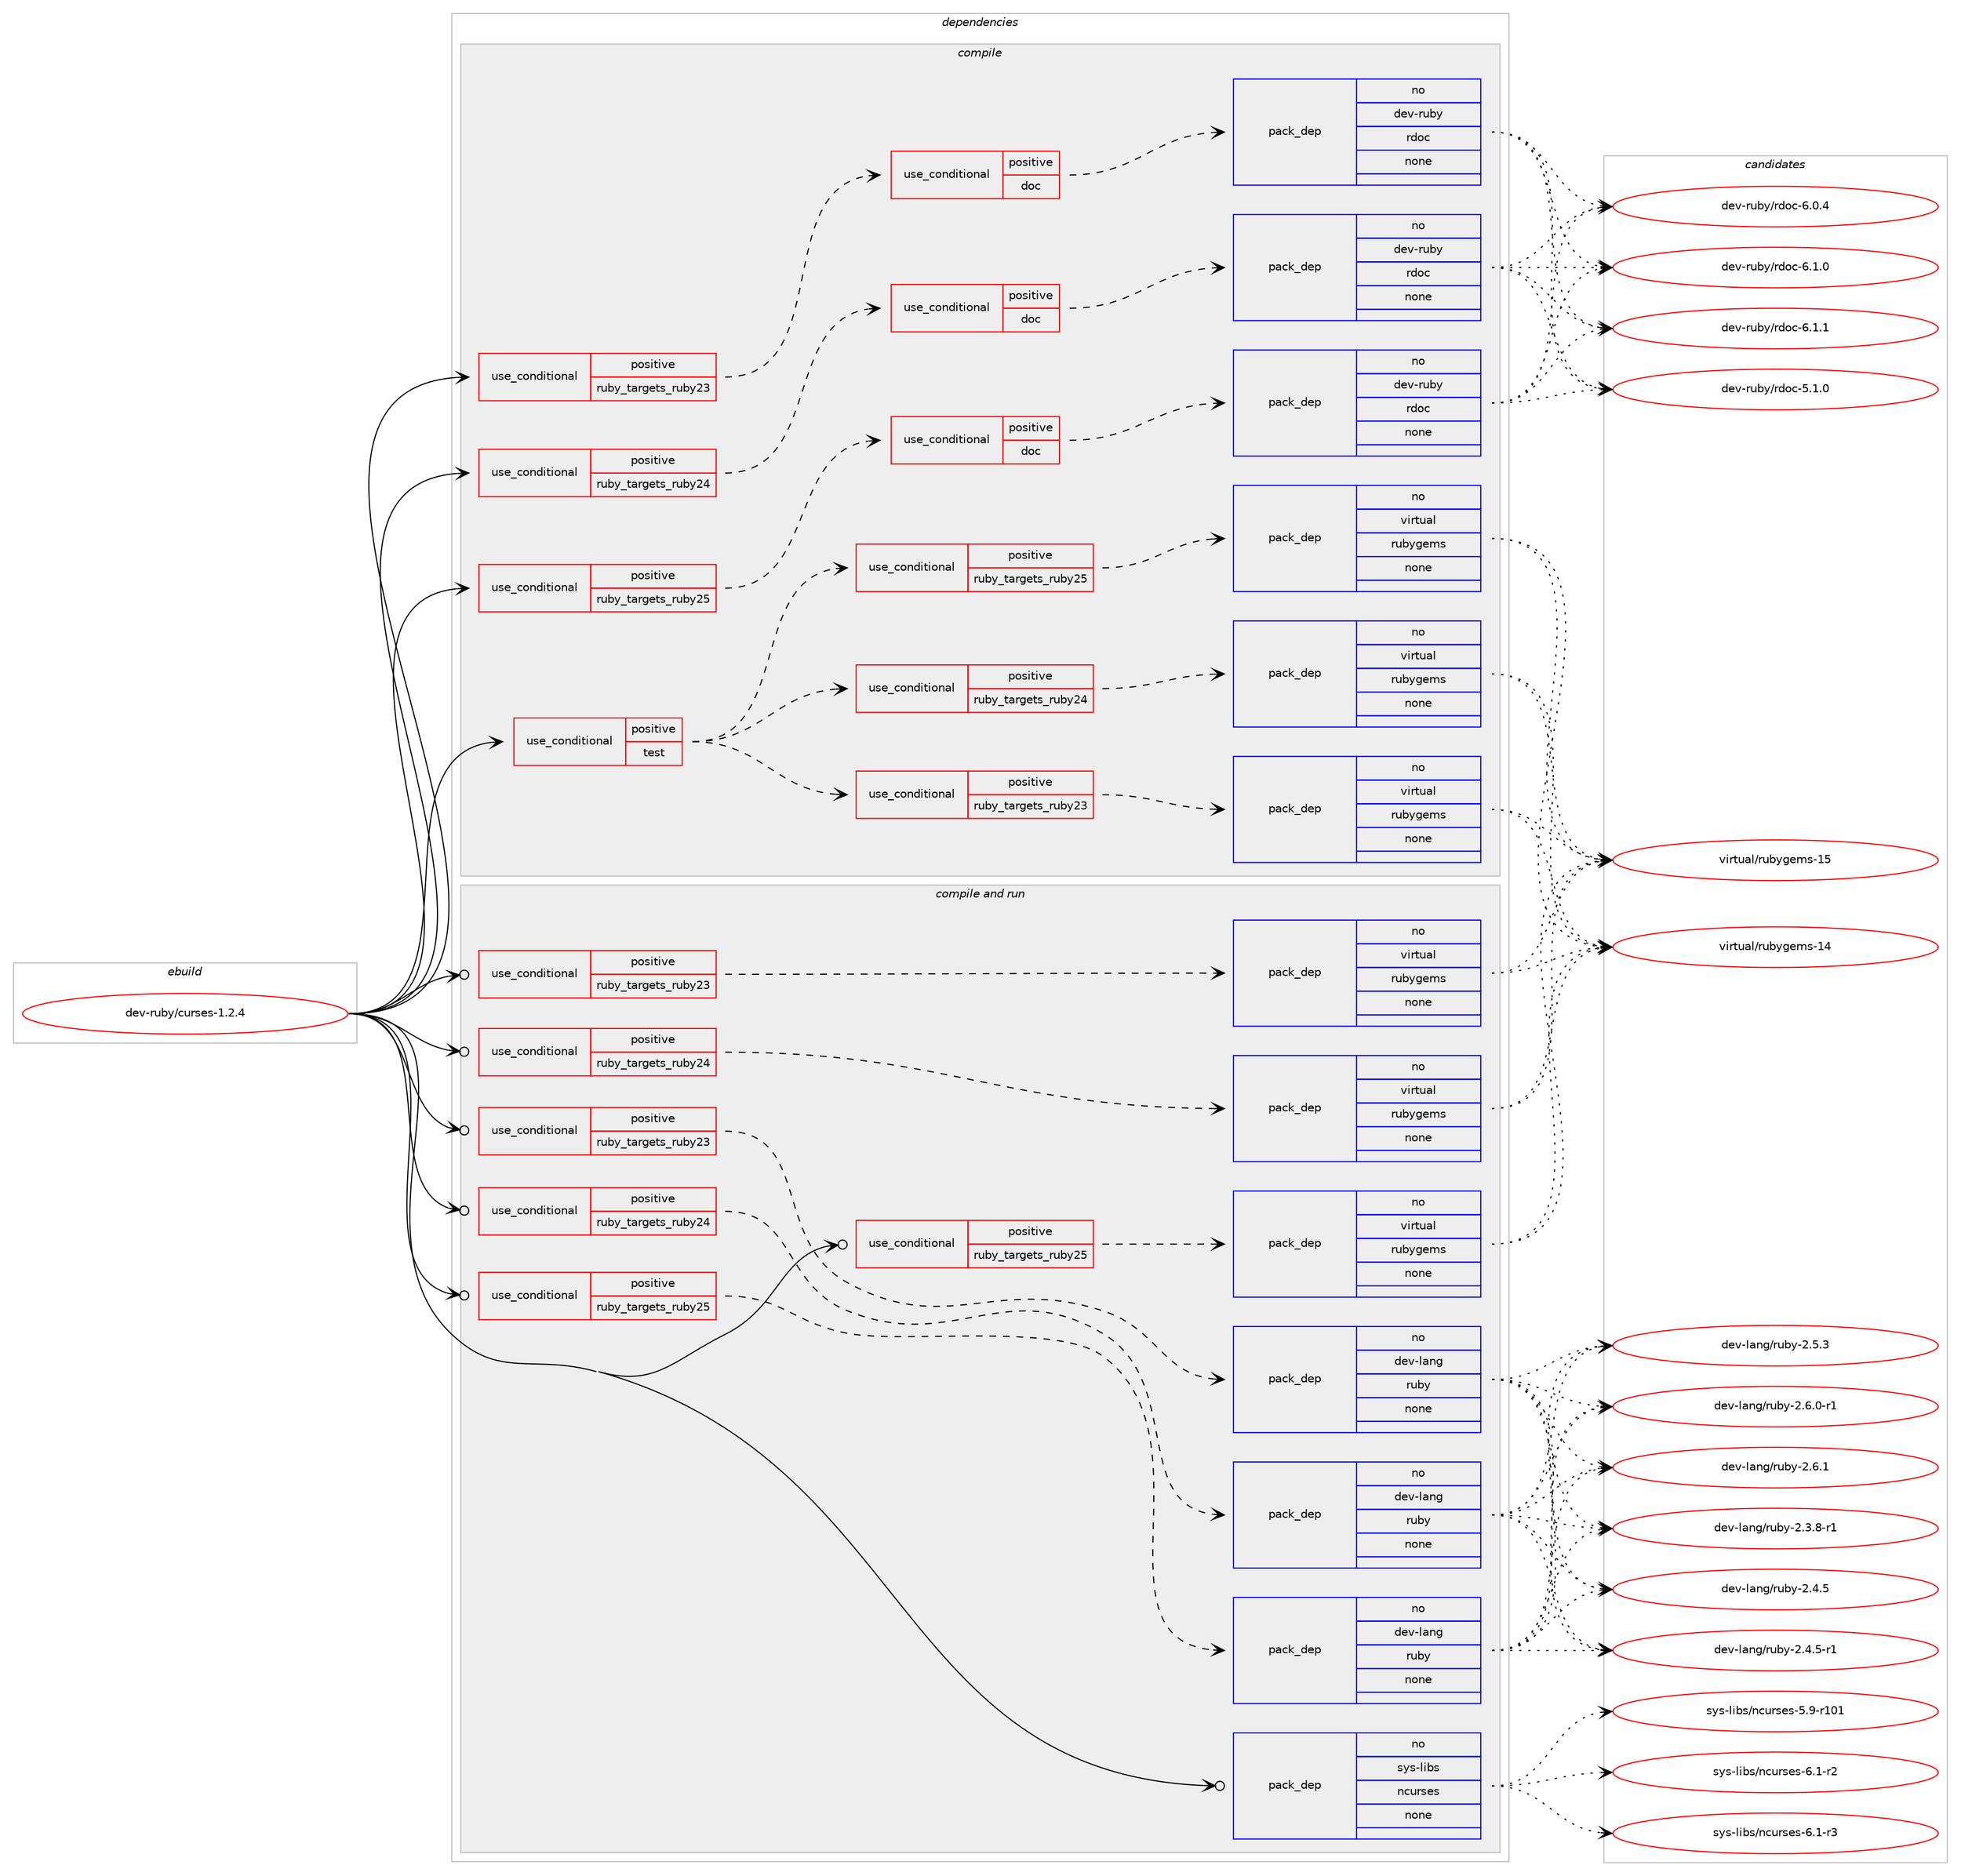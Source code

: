 digraph prolog {

# *************
# Graph options
# *************

newrank=true;
concentrate=true;
compound=true;
graph [rankdir=LR,fontname=Helvetica,fontsize=10,ranksep=1.5];#, ranksep=2.5, nodesep=0.2];
edge  [arrowhead=vee];
node  [fontname=Helvetica,fontsize=10];

# **********
# The ebuild
# **********

subgraph cluster_leftcol {
color=gray;
rank=same;
label=<<i>ebuild</i>>;
id [label="dev-ruby/curses-1.2.4", color=red, width=4, href="../dev-ruby/curses-1.2.4.svg"];
}

# ****************
# The dependencies
# ****************

subgraph cluster_midcol {
color=gray;
label=<<i>dependencies</i>>;
subgraph cluster_compile {
fillcolor="#eeeeee";
style=filled;
label=<<i>compile</i>>;
subgraph cond397535 {
dependency1489102 [label=<<TABLE BORDER="0" CELLBORDER="1" CELLSPACING="0" CELLPADDING="4"><TR><TD ROWSPAN="3" CELLPADDING="10">use_conditional</TD></TR><TR><TD>positive</TD></TR><TR><TD>ruby_targets_ruby23</TD></TR></TABLE>>, shape=none, color=red];
subgraph cond397536 {
dependency1489103 [label=<<TABLE BORDER="0" CELLBORDER="1" CELLSPACING="0" CELLPADDING="4"><TR><TD ROWSPAN="3" CELLPADDING="10">use_conditional</TD></TR><TR><TD>positive</TD></TR><TR><TD>doc</TD></TR></TABLE>>, shape=none, color=red];
subgraph pack1068123 {
dependency1489104 [label=<<TABLE BORDER="0" CELLBORDER="1" CELLSPACING="0" CELLPADDING="4" WIDTH="220"><TR><TD ROWSPAN="6" CELLPADDING="30">pack_dep</TD></TR><TR><TD WIDTH="110">no</TD></TR><TR><TD>dev-ruby</TD></TR><TR><TD>rdoc</TD></TR><TR><TD>none</TD></TR><TR><TD></TD></TR></TABLE>>, shape=none, color=blue];
}
dependency1489103:e -> dependency1489104:w [weight=20,style="dashed",arrowhead="vee"];
}
dependency1489102:e -> dependency1489103:w [weight=20,style="dashed",arrowhead="vee"];
}
id:e -> dependency1489102:w [weight=20,style="solid",arrowhead="vee"];
subgraph cond397537 {
dependency1489105 [label=<<TABLE BORDER="0" CELLBORDER="1" CELLSPACING="0" CELLPADDING="4"><TR><TD ROWSPAN="3" CELLPADDING="10">use_conditional</TD></TR><TR><TD>positive</TD></TR><TR><TD>ruby_targets_ruby24</TD></TR></TABLE>>, shape=none, color=red];
subgraph cond397538 {
dependency1489106 [label=<<TABLE BORDER="0" CELLBORDER="1" CELLSPACING="0" CELLPADDING="4"><TR><TD ROWSPAN="3" CELLPADDING="10">use_conditional</TD></TR><TR><TD>positive</TD></TR><TR><TD>doc</TD></TR></TABLE>>, shape=none, color=red];
subgraph pack1068124 {
dependency1489107 [label=<<TABLE BORDER="0" CELLBORDER="1" CELLSPACING="0" CELLPADDING="4" WIDTH="220"><TR><TD ROWSPAN="6" CELLPADDING="30">pack_dep</TD></TR><TR><TD WIDTH="110">no</TD></TR><TR><TD>dev-ruby</TD></TR><TR><TD>rdoc</TD></TR><TR><TD>none</TD></TR><TR><TD></TD></TR></TABLE>>, shape=none, color=blue];
}
dependency1489106:e -> dependency1489107:w [weight=20,style="dashed",arrowhead="vee"];
}
dependency1489105:e -> dependency1489106:w [weight=20,style="dashed",arrowhead="vee"];
}
id:e -> dependency1489105:w [weight=20,style="solid",arrowhead="vee"];
subgraph cond397539 {
dependency1489108 [label=<<TABLE BORDER="0" CELLBORDER="1" CELLSPACING="0" CELLPADDING="4"><TR><TD ROWSPAN="3" CELLPADDING="10">use_conditional</TD></TR><TR><TD>positive</TD></TR><TR><TD>ruby_targets_ruby25</TD></TR></TABLE>>, shape=none, color=red];
subgraph cond397540 {
dependency1489109 [label=<<TABLE BORDER="0" CELLBORDER="1" CELLSPACING="0" CELLPADDING="4"><TR><TD ROWSPAN="3" CELLPADDING="10">use_conditional</TD></TR><TR><TD>positive</TD></TR><TR><TD>doc</TD></TR></TABLE>>, shape=none, color=red];
subgraph pack1068125 {
dependency1489110 [label=<<TABLE BORDER="0" CELLBORDER="1" CELLSPACING="0" CELLPADDING="4" WIDTH="220"><TR><TD ROWSPAN="6" CELLPADDING="30">pack_dep</TD></TR><TR><TD WIDTH="110">no</TD></TR><TR><TD>dev-ruby</TD></TR><TR><TD>rdoc</TD></TR><TR><TD>none</TD></TR><TR><TD></TD></TR></TABLE>>, shape=none, color=blue];
}
dependency1489109:e -> dependency1489110:w [weight=20,style="dashed",arrowhead="vee"];
}
dependency1489108:e -> dependency1489109:w [weight=20,style="dashed",arrowhead="vee"];
}
id:e -> dependency1489108:w [weight=20,style="solid",arrowhead="vee"];
subgraph cond397541 {
dependency1489111 [label=<<TABLE BORDER="0" CELLBORDER="1" CELLSPACING="0" CELLPADDING="4"><TR><TD ROWSPAN="3" CELLPADDING="10">use_conditional</TD></TR><TR><TD>positive</TD></TR><TR><TD>test</TD></TR></TABLE>>, shape=none, color=red];
subgraph cond397542 {
dependency1489112 [label=<<TABLE BORDER="0" CELLBORDER="1" CELLSPACING="0" CELLPADDING="4"><TR><TD ROWSPAN="3" CELLPADDING="10">use_conditional</TD></TR><TR><TD>positive</TD></TR><TR><TD>ruby_targets_ruby23</TD></TR></TABLE>>, shape=none, color=red];
subgraph pack1068126 {
dependency1489113 [label=<<TABLE BORDER="0" CELLBORDER="1" CELLSPACING="0" CELLPADDING="4" WIDTH="220"><TR><TD ROWSPAN="6" CELLPADDING="30">pack_dep</TD></TR><TR><TD WIDTH="110">no</TD></TR><TR><TD>virtual</TD></TR><TR><TD>rubygems</TD></TR><TR><TD>none</TD></TR><TR><TD></TD></TR></TABLE>>, shape=none, color=blue];
}
dependency1489112:e -> dependency1489113:w [weight=20,style="dashed",arrowhead="vee"];
}
dependency1489111:e -> dependency1489112:w [weight=20,style="dashed",arrowhead="vee"];
subgraph cond397543 {
dependency1489114 [label=<<TABLE BORDER="0" CELLBORDER="1" CELLSPACING="0" CELLPADDING="4"><TR><TD ROWSPAN="3" CELLPADDING="10">use_conditional</TD></TR><TR><TD>positive</TD></TR><TR><TD>ruby_targets_ruby24</TD></TR></TABLE>>, shape=none, color=red];
subgraph pack1068127 {
dependency1489115 [label=<<TABLE BORDER="0" CELLBORDER="1" CELLSPACING="0" CELLPADDING="4" WIDTH="220"><TR><TD ROWSPAN="6" CELLPADDING="30">pack_dep</TD></TR><TR><TD WIDTH="110">no</TD></TR><TR><TD>virtual</TD></TR><TR><TD>rubygems</TD></TR><TR><TD>none</TD></TR><TR><TD></TD></TR></TABLE>>, shape=none, color=blue];
}
dependency1489114:e -> dependency1489115:w [weight=20,style="dashed",arrowhead="vee"];
}
dependency1489111:e -> dependency1489114:w [weight=20,style="dashed",arrowhead="vee"];
subgraph cond397544 {
dependency1489116 [label=<<TABLE BORDER="0" CELLBORDER="1" CELLSPACING="0" CELLPADDING="4"><TR><TD ROWSPAN="3" CELLPADDING="10">use_conditional</TD></TR><TR><TD>positive</TD></TR><TR><TD>ruby_targets_ruby25</TD></TR></TABLE>>, shape=none, color=red];
subgraph pack1068128 {
dependency1489117 [label=<<TABLE BORDER="0" CELLBORDER="1" CELLSPACING="0" CELLPADDING="4" WIDTH="220"><TR><TD ROWSPAN="6" CELLPADDING="30">pack_dep</TD></TR><TR><TD WIDTH="110">no</TD></TR><TR><TD>virtual</TD></TR><TR><TD>rubygems</TD></TR><TR><TD>none</TD></TR><TR><TD></TD></TR></TABLE>>, shape=none, color=blue];
}
dependency1489116:e -> dependency1489117:w [weight=20,style="dashed",arrowhead="vee"];
}
dependency1489111:e -> dependency1489116:w [weight=20,style="dashed",arrowhead="vee"];
}
id:e -> dependency1489111:w [weight=20,style="solid",arrowhead="vee"];
}
subgraph cluster_compileandrun {
fillcolor="#eeeeee";
style=filled;
label=<<i>compile and run</i>>;
subgraph cond397545 {
dependency1489118 [label=<<TABLE BORDER="0" CELLBORDER="1" CELLSPACING="0" CELLPADDING="4"><TR><TD ROWSPAN="3" CELLPADDING="10">use_conditional</TD></TR><TR><TD>positive</TD></TR><TR><TD>ruby_targets_ruby23</TD></TR></TABLE>>, shape=none, color=red];
subgraph pack1068129 {
dependency1489119 [label=<<TABLE BORDER="0" CELLBORDER="1" CELLSPACING="0" CELLPADDING="4" WIDTH="220"><TR><TD ROWSPAN="6" CELLPADDING="30">pack_dep</TD></TR><TR><TD WIDTH="110">no</TD></TR><TR><TD>dev-lang</TD></TR><TR><TD>ruby</TD></TR><TR><TD>none</TD></TR><TR><TD></TD></TR></TABLE>>, shape=none, color=blue];
}
dependency1489118:e -> dependency1489119:w [weight=20,style="dashed",arrowhead="vee"];
}
id:e -> dependency1489118:w [weight=20,style="solid",arrowhead="odotvee"];
subgraph cond397546 {
dependency1489120 [label=<<TABLE BORDER="0" CELLBORDER="1" CELLSPACING="0" CELLPADDING="4"><TR><TD ROWSPAN="3" CELLPADDING="10">use_conditional</TD></TR><TR><TD>positive</TD></TR><TR><TD>ruby_targets_ruby23</TD></TR></TABLE>>, shape=none, color=red];
subgraph pack1068130 {
dependency1489121 [label=<<TABLE BORDER="0" CELLBORDER="1" CELLSPACING="0" CELLPADDING="4" WIDTH="220"><TR><TD ROWSPAN="6" CELLPADDING="30">pack_dep</TD></TR><TR><TD WIDTH="110">no</TD></TR><TR><TD>virtual</TD></TR><TR><TD>rubygems</TD></TR><TR><TD>none</TD></TR><TR><TD></TD></TR></TABLE>>, shape=none, color=blue];
}
dependency1489120:e -> dependency1489121:w [weight=20,style="dashed",arrowhead="vee"];
}
id:e -> dependency1489120:w [weight=20,style="solid",arrowhead="odotvee"];
subgraph cond397547 {
dependency1489122 [label=<<TABLE BORDER="0" CELLBORDER="1" CELLSPACING="0" CELLPADDING="4"><TR><TD ROWSPAN="3" CELLPADDING="10">use_conditional</TD></TR><TR><TD>positive</TD></TR><TR><TD>ruby_targets_ruby24</TD></TR></TABLE>>, shape=none, color=red];
subgraph pack1068131 {
dependency1489123 [label=<<TABLE BORDER="0" CELLBORDER="1" CELLSPACING="0" CELLPADDING="4" WIDTH="220"><TR><TD ROWSPAN="6" CELLPADDING="30">pack_dep</TD></TR><TR><TD WIDTH="110">no</TD></TR><TR><TD>dev-lang</TD></TR><TR><TD>ruby</TD></TR><TR><TD>none</TD></TR><TR><TD></TD></TR></TABLE>>, shape=none, color=blue];
}
dependency1489122:e -> dependency1489123:w [weight=20,style="dashed",arrowhead="vee"];
}
id:e -> dependency1489122:w [weight=20,style="solid",arrowhead="odotvee"];
subgraph cond397548 {
dependency1489124 [label=<<TABLE BORDER="0" CELLBORDER="1" CELLSPACING="0" CELLPADDING="4"><TR><TD ROWSPAN="3" CELLPADDING="10">use_conditional</TD></TR><TR><TD>positive</TD></TR><TR><TD>ruby_targets_ruby24</TD></TR></TABLE>>, shape=none, color=red];
subgraph pack1068132 {
dependency1489125 [label=<<TABLE BORDER="0" CELLBORDER="1" CELLSPACING="0" CELLPADDING="4" WIDTH="220"><TR><TD ROWSPAN="6" CELLPADDING="30">pack_dep</TD></TR><TR><TD WIDTH="110">no</TD></TR><TR><TD>virtual</TD></TR><TR><TD>rubygems</TD></TR><TR><TD>none</TD></TR><TR><TD></TD></TR></TABLE>>, shape=none, color=blue];
}
dependency1489124:e -> dependency1489125:w [weight=20,style="dashed",arrowhead="vee"];
}
id:e -> dependency1489124:w [weight=20,style="solid",arrowhead="odotvee"];
subgraph cond397549 {
dependency1489126 [label=<<TABLE BORDER="0" CELLBORDER="1" CELLSPACING="0" CELLPADDING="4"><TR><TD ROWSPAN="3" CELLPADDING="10">use_conditional</TD></TR><TR><TD>positive</TD></TR><TR><TD>ruby_targets_ruby25</TD></TR></TABLE>>, shape=none, color=red];
subgraph pack1068133 {
dependency1489127 [label=<<TABLE BORDER="0" CELLBORDER="1" CELLSPACING="0" CELLPADDING="4" WIDTH="220"><TR><TD ROWSPAN="6" CELLPADDING="30">pack_dep</TD></TR><TR><TD WIDTH="110">no</TD></TR><TR><TD>dev-lang</TD></TR><TR><TD>ruby</TD></TR><TR><TD>none</TD></TR><TR><TD></TD></TR></TABLE>>, shape=none, color=blue];
}
dependency1489126:e -> dependency1489127:w [weight=20,style="dashed",arrowhead="vee"];
}
id:e -> dependency1489126:w [weight=20,style="solid",arrowhead="odotvee"];
subgraph cond397550 {
dependency1489128 [label=<<TABLE BORDER="0" CELLBORDER="1" CELLSPACING="0" CELLPADDING="4"><TR><TD ROWSPAN="3" CELLPADDING="10">use_conditional</TD></TR><TR><TD>positive</TD></TR><TR><TD>ruby_targets_ruby25</TD></TR></TABLE>>, shape=none, color=red];
subgraph pack1068134 {
dependency1489129 [label=<<TABLE BORDER="0" CELLBORDER="1" CELLSPACING="0" CELLPADDING="4" WIDTH="220"><TR><TD ROWSPAN="6" CELLPADDING="30">pack_dep</TD></TR><TR><TD WIDTH="110">no</TD></TR><TR><TD>virtual</TD></TR><TR><TD>rubygems</TD></TR><TR><TD>none</TD></TR><TR><TD></TD></TR></TABLE>>, shape=none, color=blue];
}
dependency1489128:e -> dependency1489129:w [weight=20,style="dashed",arrowhead="vee"];
}
id:e -> dependency1489128:w [weight=20,style="solid",arrowhead="odotvee"];
subgraph pack1068135 {
dependency1489130 [label=<<TABLE BORDER="0" CELLBORDER="1" CELLSPACING="0" CELLPADDING="4" WIDTH="220"><TR><TD ROWSPAN="6" CELLPADDING="30">pack_dep</TD></TR><TR><TD WIDTH="110">no</TD></TR><TR><TD>sys-libs</TD></TR><TR><TD>ncurses</TD></TR><TR><TD>none</TD></TR><TR><TD></TD></TR></TABLE>>, shape=none, color=blue];
}
id:e -> dependency1489130:w [weight=20,style="solid",arrowhead="odotvee"];
}
subgraph cluster_run {
fillcolor="#eeeeee";
style=filled;
label=<<i>run</i>>;
}
}

# **************
# The candidates
# **************

subgraph cluster_choices {
rank=same;
color=gray;
label=<<i>candidates</i>>;

subgraph choice1068123 {
color=black;
nodesep=1;
choice10010111845114117981214711410011199455346494648 [label="dev-ruby/rdoc-5.1.0", color=red, width=4,href="../dev-ruby/rdoc-5.1.0.svg"];
choice10010111845114117981214711410011199455446484652 [label="dev-ruby/rdoc-6.0.4", color=red, width=4,href="../dev-ruby/rdoc-6.0.4.svg"];
choice10010111845114117981214711410011199455446494648 [label="dev-ruby/rdoc-6.1.0", color=red, width=4,href="../dev-ruby/rdoc-6.1.0.svg"];
choice10010111845114117981214711410011199455446494649 [label="dev-ruby/rdoc-6.1.1", color=red, width=4,href="../dev-ruby/rdoc-6.1.1.svg"];
dependency1489104:e -> choice10010111845114117981214711410011199455346494648:w [style=dotted,weight="100"];
dependency1489104:e -> choice10010111845114117981214711410011199455446484652:w [style=dotted,weight="100"];
dependency1489104:e -> choice10010111845114117981214711410011199455446494648:w [style=dotted,weight="100"];
dependency1489104:e -> choice10010111845114117981214711410011199455446494649:w [style=dotted,weight="100"];
}
subgraph choice1068124 {
color=black;
nodesep=1;
choice10010111845114117981214711410011199455346494648 [label="dev-ruby/rdoc-5.1.0", color=red, width=4,href="../dev-ruby/rdoc-5.1.0.svg"];
choice10010111845114117981214711410011199455446484652 [label="dev-ruby/rdoc-6.0.4", color=red, width=4,href="../dev-ruby/rdoc-6.0.4.svg"];
choice10010111845114117981214711410011199455446494648 [label="dev-ruby/rdoc-6.1.0", color=red, width=4,href="../dev-ruby/rdoc-6.1.0.svg"];
choice10010111845114117981214711410011199455446494649 [label="dev-ruby/rdoc-6.1.1", color=red, width=4,href="../dev-ruby/rdoc-6.1.1.svg"];
dependency1489107:e -> choice10010111845114117981214711410011199455346494648:w [style=dotted,weight="100"];
dependency1489107:e -> choice10010111845114117981214711410011199455446484652:w [style=dotted,weight="100"];
dependency1489107:e -> choice10010111845114117981214711410011199455446494648:w [style=dotted,weight="100"];
dependency1489107:e -> choice10010111845114117981214711410011199455446494649:w [style=dotted,weight="100"];
}
subgraph choice1068125 {
color=black;
nodesep=1;
choice10010111845114117981214711410011199455346494648 [label="dev-ruby/rdoc-5.1.0", color=red, width=4,href="../dev-ruby/rdoc-5.1.0.svg"];
choice10010111845114117981214711410011199455446484652 [label="dev-ruby/rdoc-6.0.4", color=red, width=4,href="../dev-ruby/rdoc-6.0.4.svg"];
choice10010111845114117981214711410011199455446494648 [label="dev-ruby/rdoc-6.1.0", color=red, width=4,href="../dev-ruby/rdoc-6.1.0.svg"];
choice10010111845114117981214711410011199455446494649 [label="dev-ruby/rdoc-6.1.1", color=red, width=4,href="../dev-ruby/rdoc-6.1.1.svg"];
dependency1489110:e -> choice10010111845114117981214711410011199455346494648:w [style=dotted,weight="100"];
dependency1489110:e -> choice10010111845114117981214711410011199455446484652:w [style=dotted,weight="100"];
dependency1489110:e -> choice10010111845114117981214711410011199455446494648:w [style=dotted,weight="100"];
dependency1489110:e -> choice10010111845114117981214711410011199455446494649:w [style=dotted,weight="100"];
}
subgraph choice1068126 {
color=black;
nodesep=1;
choice118105114116117971084711411798121103101109115454952 [label="virtual/rubygems-14", color=red, width=4,href="../virtual/rubygems-14.svg"];
choice118105114116117971084711411798121103101109115454953 [label="virtual/rubygems-15", color=red, width=4,href="../virtual/rubygems-15.svg"];
dependency1489113:e -> choice118105114116117971084711411798121103101109115454952:w [style=dotted,weight="100"];
dependency1489113:e -> choice118105114116117971084711411798121103101109115454953:w [style=dotted,weight="100"];
}
subgraph choice1068127 {
color=black;
nodesep=1;
choice118105114116117971084711411798121103101109115454952 [label="virtual/rubygems-14", color=red, width=4,href="../virtual/rubygems-14.svg"];
choice118105114116117971084711411798121103101109115454953 [label="virtual/rubygems-15", color=red, width=4,href="../virtual/rubygems-15.svg"];
dependency1489115:e -> choice118105114116117971084711411798121103101109115454952:w [style=dotted,weight="100"];
dependency1489115:e -> choice118105114116117971084711411798121103101109115454953:w [style=dotted,weight="100"];
}
subgraph choice1068128 {
color=black;
nodesep=1;
choice118105114116117971084711411798121103101109115454952 [label="virtual/rubygems-14", color=red, width=4,href="../virtual/rubygems-14.svg"];
choice118105114116117971084711411798121103101109115454953 [label="virtual/rubygems-15", color=red, width=4,href="../virtual/rubygems-15.svg"];
dependency1489117:e -> choice118105114116117971084711411798121103101109115454952:w [style=dotted,weight="100"];
dependency1489117:e -> choice118105114116117971084711411798121103101109115454953:w [style=dotted,weight="100"];
}
subgraph choice1068129 {
color=black;
nodesep=1;
choice100101118451089711010347114117981214550465146564511449 [label="dev-lang/ruby-2.3.8-r1", color=red, width=4,href="../dev-lang/ruby-2.3.8-r1.svg"];
choice10010111845108971101034711411798121455046524653 [label="dev-lang/ruby-2.4.5", color=red, width=4,href="../dev-lang/ruby-2.4.5.svg"];
choice100101118451089711010347114117981214550465246534511449 [label="dev-lang/ruby-2.4.5-r1", color=red, width=4,href="../dev-lang/ruby-2.4.5-r1.svg"];
choice10010111845108971101034711411798121455046534651 [label="dev-lang/ruby-2.5.3", color=red, width=4,href="../dev-lang/ruby-2.5.3.svg"];
choice100101118451089711010347114117981214550465446484511449 [label="dev-lang/ruby-2.6.0-r1", color=red, width=4,href="../dev-lang/ruby-2.6.0-r1.svg"];
choice10010111845108971101034711411798121455046544649 [label="dev-lang/ruby-2.6.1", color=red, width=4,href="../dev-lang/ruby-2.6.1.svg"];
dependency1489119:e -> choice100101118451089711010347114117981214550465146564511449:w [style=dotted,weight="100"];
dependency1489119:e -> choice10010111845108971101034711411798121455046524653:w [style=dotted,weight="100"];
dependency1489119:e -> choice100101118451089711010347114117981214550465246534511449:w [style=dotted,weight="100"];
dependency1489119:e -> choice10010111845108971101034711411798121455046534651:w [style=dotted,weight="100"];
dependency1489119:e -> choice100101118451089711010347114117981214550465446484511449:w [style=dotted,weight="100"];
dependency1489119:e -> choice10010111845108971101034711411798121455046544649:w [style=dotted,weight="100"];
}
subgraph choice1068130 {
color=black;
nodesep=1;
choice118105114116117971084711411798121103101109115454952 [label="virtual/rubygems-14", color=red, width=4,href="../virtual/rubygems-14.svg"];
choice118105114116117971084711411798121103101109115454953 [label="virtual/rubygems-15", color=red, width=4,href="../virtual/rubygems-15.svg"];
dependency1489121:e -> choice118105114116117971084711411798121103101109115454952:w [style=dotted,weight="100"];
dependency1489121:e -> choice118105114116117971084711411798121103101109115454953:w [style=dotted,weight="100"];
}
subgraph choice1068131 {
color=black;
nodesep=1;
choice100101118451089711010347114117981214550465146564511449 [label="dev-lang/ruby-2.3.8-r1", color=red, width=4,href="../dev-lang/ruby-2.3.8-r1.svg"];
choice10010111845108971101034711411798121455046524653 [label="dev-lang/ruby-2.4.5", color=red, width=4,href="../dev-lang/ruby-2.4.5.svg"];
choice100101118451089711010347114117981214550465246534511449 [label="dev-lang/ruby-2.4.5-r1", color=red, width=4,href="../dev-lang/ruby-2.4.5-r1.svg"];
choice10010111845108971101034711411798121455046534651 [label="dev-lang/ruby-2.5.3", color=red, width=4,href="../dev-lang/ruby-2.5.3.svg"];
choice100101118451089711010347114117981214550465446484511449 [label="dev-lang/ruby-2.6.0-r1", color=red, width=4,href="../dev-lang/ruby-2.6.0-r1.svg"];
choice10010111845108971101034711411798121455046544649 [label="dev-lang/ruby-2.6.1", color=red, width=4,href="../dev-lang/ruby-2.6.1.svg"];
dependency1489123:e -> choice100101118451089711010347114117981214550465146564511449:w [style=dotted,weight="100"];
dependency1489123:e -> choice10010111845108971101034711411798121455046524653:w [style=dotted,weight="100"];
dependency1489123:e -> choice100101118451089711010347114117981214550465246534511449:w [style=dotted,weight="100"];
dependency1489123:e -> choice10010111845108971101034711411798121455046534651:w [style=dotted,weight="100"];
dependency1489123:e -> choice100101118451089711010347114117981214550465446484511449:w [style=dotted,weight="100"];
dependency1489123:e -> choice10010111845108971101034711411798121455046544649:w [style=dotted,weight="100"];
}
subgraph choice1068132 {
color=black;
nodesep=1;
choice118105114116117971084711411798121103101109115454952 [label="virtual/rubygems-14", color=red, width=4,href="../virtual/rubygems-14.svg"];
choice118105114116117971084711411798121103101109115454953 [label="virtual/rubygems-15", color=red, width=4,href="../virtual/rubygems-15.svg"];
dependency1489125:e -> choice118105114116117971084711411798121103101109115454952:w [style=dotted,weight="100"];
dependency1489125:e -> choice118105114116117971084711411798121103101109115454953:w [style=dotted,weight="100"];
}
subgraph choice1068133 {
color=black;
nodesep=1;
choice100101118451089711010347114117981214550465146564511449 [label="dev-lang/ruby-2.3.8-r1", color=red, width=4,href="../dev-lang/ruby-2.3.8-r1.svg"];
choice10010111845108971101034711411798121455046524653 [label="dev-lang/ruby-2.4.5", color=red, width=4,href="../dev-lang/ruby-2.4.5.svg"];
choice100101118451089711010347114117981214550465246534511449 [label="dev-lang/ruby-2.4.5-r1", color=red, width=4,href="../dev-lang/ruby-2.4.5-r1.svg"];
choice10010111845108971101034711411798121455046534651 [label="dev-lang/ruby-2.5.3", color=red, width=4,href="../dev-lang/ruby-2.5.3.svg"];
choice100101118451089711010347114117981214550465446484511449 [label="dev-lang/ruby-2.6.0-r1", color=red, width=4,href="../dev-lang/ruby-2.6.0-r1.svg"];
choice10010111845108971101034711411798121455046544649 [label="dev-lang/ruby-2.6.1", color=red, width=4,href="../dev-lang/ruby-2.6.1.svg"];
dependency1489127:e -> choice100101118451089711010347114117981214550465146564511449:w [style=dotted,weight="100"];
dependency1489127:e -> choice10010111845108971101034711411798121455046524653:w [style=dotted,weight="100"];
dependency1489127:e -> choice100101118451089711010347114117981214550465246534511449:w [style=dotted,weight="100"];
dependency1489127:e -> choice10010111845108971101034711411798121455046534651:w [style=dotted,weight="100"];
dependency1489127:e -> choice100101118451089711010347114117981214550465446484511449:w [style=dotted,weight="100"];
dependency1489127:e -> choice10010111845108971101034711411798121455046544649:w [style=dotted,weight="100"];
}
subgraph choice1068134 {
color=black;
nodesep=1;
choice118105114116117971084711411798121103101109115454952 [label="virtual/rubygems-14", color=red, width=4,href="../virtual/rubygems-14.svg"];
choice118105114116117971084711411798121103101109115454953 [label="virtual/rubygems-15", color=red, width=4,href="../virtual/rubygems-15.svg"];
dependency1489129:e -> choice118105114116117971084711411798121103101109115454952:w [style=dotted,weight="100"];
dependency1489129:e -> choice118105114116117971084711411798121103101109115454953:w [style=dotted,weight="100"];
}
subgraph choice1068135 {
color=black;
nodesep=1;
choice115121115451081059811547110991171141151011154553465745114494849 [label="sys-libs/ncurses-5.9-r101", color=red, width=4,href="../sys-libs/ncurses-5.9-r101.svg"];
choice11512111545108105981154711099117114115101115455446494511450 [label="sys-libs/ncurses-6.1-r2", color=red, width=4,href="../sys-libs/ncurses-6.1-r2.svg"];
choice11512111545108105981154711099117114115101115455446494511451 [label="sys-libs/ncurses-6.1-r3", color=red, width=4,href="../sys-libs/ncurses-6.1-r3.svg"];
dependency1489130:e -> choice115121115451081059811547110991171141151011154553465745114494849:w [style=dotted,weight="100"];
dependency1489130:e -> choice11512111545108105981154711099117114115101115455446494511450:w [style=dotted,weight="100"];
dependency1489130:e -> choice11512111545108105981154711099117114115101115455446494511451:w [style=dotted,weight="100"];
}
}

}

